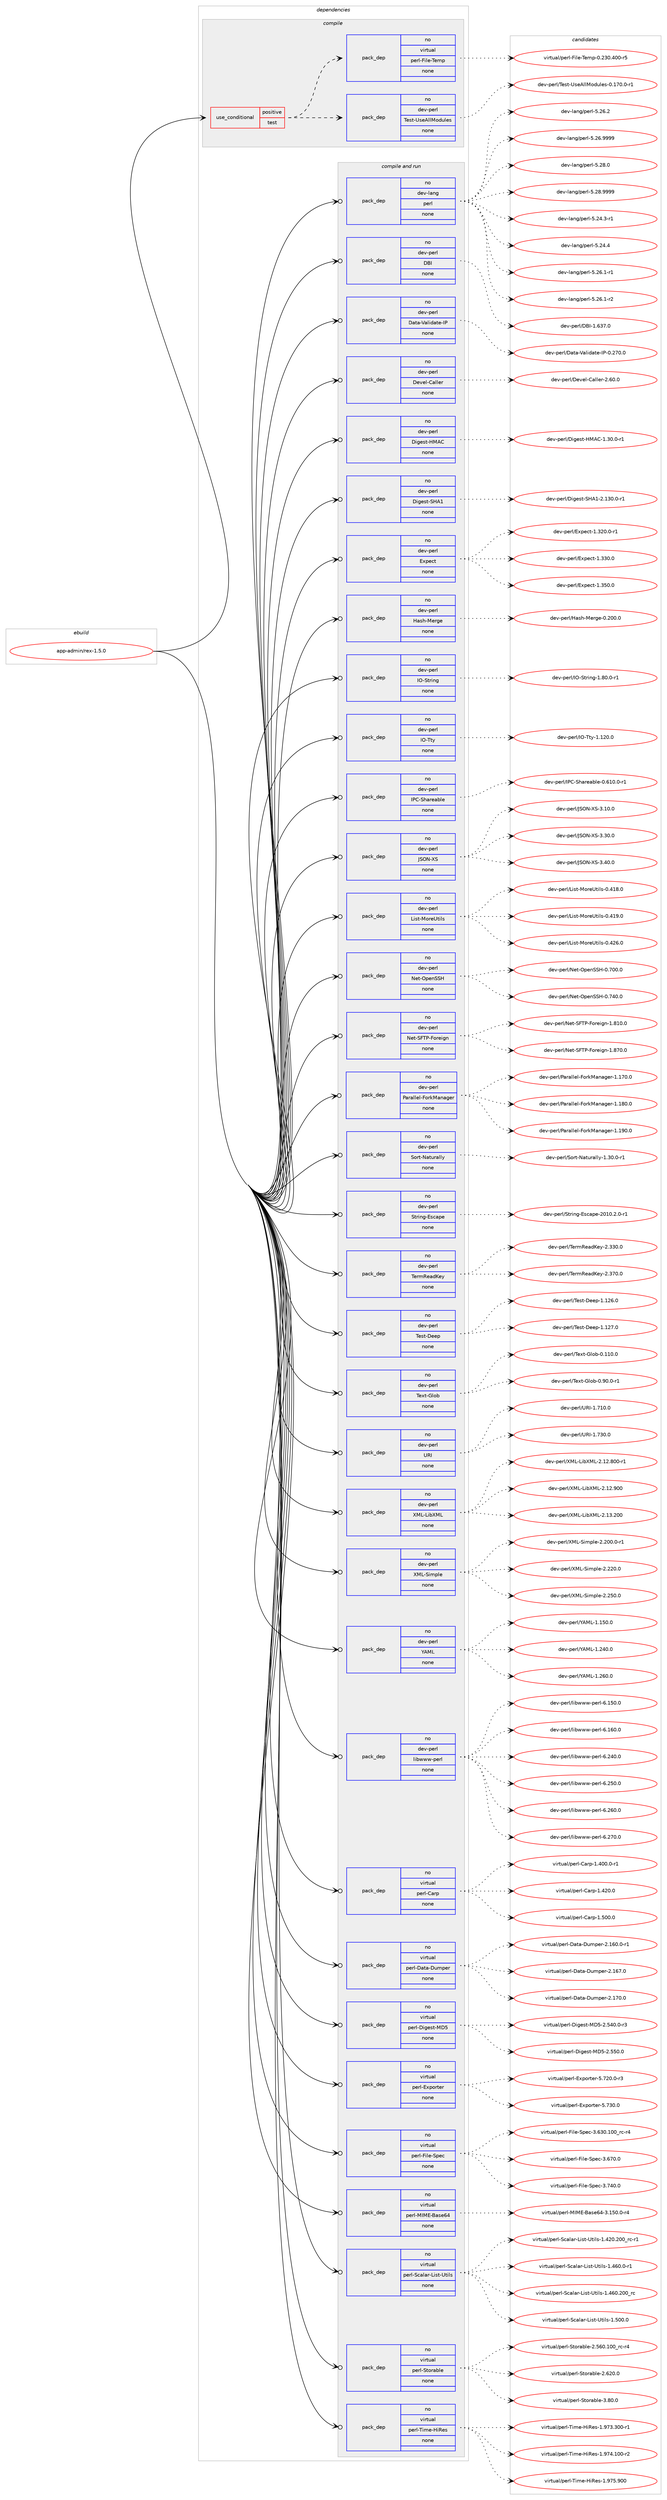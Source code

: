 digraph prolog {

# *************
# Graph options
# *************

newrank=true;
concentrate=true;
compound=true;
graph [rankdir=LR,fontname=Helvetica,fontsize=10,ranksep=1.5];#, ranksep=2.5, nodesep=0.2];
edge  [arrowhead=vee];
node  [fontname=Helvetica,fontsize=10];

# **********
# The ebuild
# **********

subgraph cluster_leftcol {
color=gray;
rank=same;
label=<<i>ebuild</i>>;
id [label="app-admin/rex-1.5.0", color=red, width=4, href="../app-admin/rex-1.5.0.svg"];
}

# ****************
# The dependencies
# ****************

subgraph cluster_midcol {
color=gray;
label=<<i>dependencies</i>>;
subgraph cluster_compile {
fillcolor="#eeeeee";
style=filled;
label=<<i>compile</i>>;
subgraph cond235 {
dependency1606 [label=<<TABLE BORDER="0" CELLBORDER="1" CELLSPACING="0" CELLPADDING="4"><TR><TD ROWSPAN="3" CELLPADDING="10">use_conditional</TD></TR><TR><TD>positive</TD></TR><TR><TD>test</TD></TR></TABLE>>, shape=none, color=red];
subgraph pack1299 {
dependency1607 [label=<<TABLE BORDER="0" CELLBORDER="1" CELLSPACING="0" CELLPADDING="4" WIDTH="220"><TR><TD ROWSPAN="6" CELLPADDING="30">pack_dep</TD></TR><TR><TD WIDTH="110">no</TD></TR><TR><TD>dev-perl</TD></TR><TR><TD>Test-UseAllModules</TD></TR><TR><TD>none</TD></TR><TR><TD></TD></TR></TABLE>>, shape=none, color=blue];
}
dependency1606:e -> dependency1607:w [weight=20,style="dashed",arrowhead="vee"];
subgraph pack1300 {
dependency1608 [label=<<TABLE BORDER="0" CELLBORDER="1" CELLSPACING="0" CELLPADDING="4" WIDTH="220"><TR><TD ROWSPAN="6" CELLPADDING="30">pack_dep</TD></TR><TR><TD WIDTH="110">no</TD></TR><TR><TD>virtual</TD></TR><TR><TD>perl-File-Temp</TD></TR><TR><TD>none</TD></TR><TR><TD></TD></TR></TABLE>>, shape=none, color=blue];
}
dependency1606:e -> dependency1608:w [weight=20,style="dashed",arrowhead="vee"];
}
id:e -> dependency1606:w [weight=20,style="solid",arrowhead="vee"];
}
subgraph cluster_compileandrun {
fillcolor="#eeeeee";
style=filled;
label=<<i>compile and run</i>>;
subgraph pack1301 {
dependency1609 [label=<<TABLE BORDER="0" CELLBORDER="1" CELLSPACING="0" CELLPADDING="4" WIDTH="220"><TR><TD ROWSPAN="6" CELLPADDING="30">pack_dep</TD></TR><TR><TD WIDTH="110">no</TD></TR><TR><TD>dev-lang</TD></TR><TR><TD>perl</TD></TR><TR><TD>none</TD></TR><TR><TD></TD></TR></TABLE>>, shape=none, color=blue];
}
id:e -> dependency1609:w [weight=20,style="solid",arrowhead="odotvee"];
subgraph pack1302 {
dependency1610 [label=<<TABLE BORDER="0" CELLBORDER="1" CELLSPACING="0" CELLPADDING="4" WIDTH="220"><TR><TD ROWSPAN="6" CELLPADDING="30">pack_dep</TD></TR><TR><TD WIDTH="110">no</TD></TR><TR><TD>dev-perl</TD></TR><TR><TD>DBI</TD></TR><TR><TD>none</TD></TR><TR><TD></TD></TR></TABLE>>, shape=none, color=blue];
}
id:e -> dependency1610:w [weight=20,style="solid",arrowhead="odotvee"];
subgraph pack1303 {
dependency1611 [label=<<TABLE BORDER="0" CELLBORDER="1" CELLSPACING="0" CELLPADDING="4" WIDTH="220"><TR><TD ROWSPAN="6" CELLPADDING="30">pack_dep</TD></TR><TR><TD WIDTH="110">no</TD></TR><TR><TD>dev-perl</TD></TR><TR><TD>Data-Validate-IP</TD></TR><TR><TD>none</TD></TR><TR><TD></TD></TR></TABLE>>, shape=none, color=blue];
}
id:e -> dependency1611:w [weight=20,style="solid",arrowhead="odotvee"];
subgraph pack1304 {
dependency1612 [label=<<TABLE BORDER="0" CELLBORDER="1" CELLSPACING="0" CELLPADDING="4" WIDTH="220"><TR><TD ROWSPAN="6" CELLPADDING="30">pack_dep</TD></TR><TR><TD WIDTH="110">no</TD></TR><TR><TD>dev-perl</TD></TR><TR><TD>Devel-Caller</TD></TR><TR><TD>none</TD></TR><TR><TD></TD></TR></TABLE>>, shape=none, color=blue];
}
id:e -> dependency1612:w [weight=20,style="solid",arrowhead="odotvee"];
subgraph pack1305 {
dependency1613 [label=<<TABLE BORDER="0" CELLBORDER="1" CELLSPACING="0" CELLPADDING="4" WIDTH="220"><TR><TD ROWSPAN="6" CELLPADDING="30">pack_dep</TD></TR><TR><TD WIDTH="110">no</TD></TR><TR><TD>dev-perl</TD></TR><TR><TD>Digest-HMAC</TD></TR><TR><TD>none</TD></TR><TR><TD></TD></TR></TABLE>>, shape=none, color=blue];
}
id:e -> dependency1613:w [weight=20,style="solid",arrowhead="odotvee"];
subgraph pack1306 {
dependency1614 [label=<<TABLE BORDER="0" CELLBORDER="1" CELLSPACING="0" CELLPADDING="4" WIDTH="220"><TR><TD ROWSPAN="6" CELLPADDING="30">pack_dep</TD></TR><TR><TD WIDTH="110">no</TD></TR><TR><TD>dev-perl</TD></TR><TR><TD>Digest-SHA1</TD></TR><TR><TD>none</TD></TR><TR><TD></TD></TR></TABLE>>, shape=none, color=blue];
}
id:e -> dependency1614:w [weight=20,style="solid",arrowhead="odotvee"];
subgraph pack1307 {
dependency1615 [label=<<TABLE BORDER="0" CELLBORDER="1" CELLSPACING="0" CELLPADDING="4" WIDTH="220"><TR><TD ROWSPAN="6" CELLPADDING="30">pack_dep</TD></TR><TR><TD WIDTH="110">no</TD></TR><TR><TD>dev-perl</TD></TR><TR><TD>Expect</TD></TR><TR><TD>none</TD></TR><TR><TD></TD></TR></TABLE>>, shape=none, color=blue];
}
id:e -> dependency1615:w [weight=20,style="solid",arrowhead="odotvee"];
subgraph pack1308 {
dependency1616 [label=<<TABLE BORDER="0" CELLBORDER="1" CELLSPACING="0" CELLPADDING="4" WIDTH="220"><TR><TD ROWSPAN="6" CELLPADDING="30">pack_dep</TD></TR><TR><TD WIDTH="110">no</TD></TR><TR><TD>dev-perl</TD></TR><TR><TD>Hash-Merge</TD></TR><TR><TD>none</TD></TR><TR><TD></TD></TR></TABLE>>, shape=none, color=blue];
}
id:e -> dependency1616:w [weight=20,style="solid",arrowhead="odotvee"];
subgraph pack1309 {
dependency1617 [label=<<TABLE BORDER="0" CELLBORDER="1" CELLSPACING="0" CELLPADDING="4" WIDTH="220"><TR><TD ROWSPAN="6" CELLPADDING="30">pack_dep</TD></TR><TR><TD WIDTH="110">no</TD></TR><TR><TD>dev-perl</TD></TR><TR><TD>IO-String</TD></TR><TR><TD>none</TD></TR><TR><TD></TD></TR></TABLE>>, shape=none, color=blue];
}
id:e -> dependency1617:w [weight=20,style="solid",arrowhead="odotvee"];
subgraph pack1310 {
dependency1618 [label=<<TABLE BORDER="0" CELLBORDER="1" CELLSPACING="0" CELLPADDING="4" WIDTH="220"><TR><TD ROWSPAN="6" CELLPADDING="30">pack_dep</TD></TR><TR><TD WIDTH="110">no</TD></TR><TR><TD>dev-perl</TD></TR><TR><TD>IO-Tty</TD></TR><TR><TD>none</TD></TR><TR><TD></TD></TR></TABLE>>, shape=none, color=blue];
}
id:e -> dependency1618:w [weight=20,style="solid",arrowhead="odotvee"];
subgraph pack1311 {
dependency1619 [label=<<TABLE BORDER="0" CELLBORDER="1" CELLSPACING="0" CELLPADDING="4" WIDTH="220"><TR><TD ROWSPAN="6" CELLPADDING="30">pack_dep</TD></TR><TR><TD WIDTH="110">no</TD></TR><TR><TD>dev-perl</TD></TR><TR><TD>IPC-Shareable</TD></TR><TR><TD>none</TD></TR><TR><TD></TD></TR></TABLE>>, shape=none, color=blue];
}
id:e -> dependency1619:w [weight=20,style="solid",arrowhead="odotvee"];
subgraph pack1312 {
dependency1620 [label=<<TABLE BORDER="0" CELLBORDER="1" CELLSPACING="0" CELLPADDING="4" WIDTH="220"><TR><TD ROWSPAN="6" CELLPADDING="30">pack_dep</TD></TR><TR><TD WIDTH="110">no</TD></TR><TR><TD>dev-perl</TD></TR><TR><TD>JSON-XS</TD></TR><TR><TD>none</TD></TR><TR><TD></TD></TR></TABLE>>, shape=none, color=blue];
}
id:e -> dependency1620:w [weight=20,style="solid",arrowhead="odotvee"];
subgraph pack1313 {
dependency1621 [label=<<TABLE BORDER="0" CELLBORDER="1" CELLSPACING="0" CELLPADDING="4" WIDTH="220"><TR><TD ROWSPAN="6" CELLPADDING="30">pack_dep</TD></TR><TR><TD WIDTH="110">no</TD></TR><TR><TD>dev-perl</TD></TR><TR><TD>List-MoreUtils</TD></TR><TR><TD>none</TD></TR><TR><TD></TD></TR></TABLE>>, shape=none, color=blue];
}
id:e -> dependency1621:w [weight=20,style="solid",arrowhead="odotvee"];
subgraph pack1314 {
dependency1622 [label=<<TABLE BORDER="0" CELLBORDER="1" CELLSPACING="0" CELLPADDING="4" WIDTH="220"><TR><TD ROWSPAN="6" CELLPADDING="30">pack_dep</TD></TR><TR><TD WIDTH="110">no</TD></TR><TR><TD>dev-perl</TD></TR><TR><TD>Net-OpenSSH</TD></TR><TR><TD>none</TD></TR><TR><TD></TD></TR></TABLE>>, shape=none, color=blue];
}
id:e -> dependency1622:w [weight=20,style="solid",arrowhead="odotvee"];
subgraph pack1315 {
dependency1623 [label=<<TABLE BORDER="0" CELLBORDER="1" CELLSPACING="0" CELLPADDING="4" WIDTH="220"><TR><TD ROWSPAN="6" CELLPADDING="30">pack_dep</TD></TR><TR><TD WIDTH="110">no</TD></TR><TR><TD>dev-perl</TD></TR><TR><TD>Net-SFTP-Foreign</TD></TR><TR><TD>none</TD></TR><TR><TD></TD></TR></TABLE>>, shape=none, color=blue];
}
id:e -> dependency1623:w [weight=20,style="solid",arrowhead="odotvee"];
subgraph pack1316 {
dependency1624 [label=<<TABLE BORDER="0" CELLBORDER="1" CELLSPACING="0" CELLPADDING="4" WIDTH="220"><TR><TD ROWSPAN="6" CELLPADDING="30">pack_dep</TD></TR><TR><TD WIDTH="110">no</TD></TR><TR><TD>dev-perl</TD></TR><TR><TD>Parallel-ForkManager</TD></TR><TR><TD>none</TD></TR><TR><TD></TD></TR></TABLE>>, shape=none, color=blue];
}
id:e -> dependency1624:w [weight=20,style="solid",arrowhead="odotvee"];
subgraph pack1317 {
dependency1625 [label=<<TABLE BORDER="0" CELLBORDER="1" CELLSPACING="0" CELLPADDING="4" WIDTH="220"><TR><TD ROWSPAN="6" CELLPADDING="30">pack_dep</TD></TR><TR><TD WIDTH="110">no</TD></TR><TR><TD>dev-perl</TD></TR><TR><TD>Sort-Naturally</TD></TR><TR><TD>none</TD></TR><TR><TD></TD></TR></TABLE>>, shape=none, color=blue];
}
id:e -> dependency1625:w [weight=20,style="solid",arrowhead="odotvee"];
subgraph pack1318 {
dependency1626 [label=<<TABLE BORDER="0" CELLBORDER="1" CELLSPACING="0" CELLPADDING="4" WIDTH="220"><TR><TD ROWSPAN="6" CELLPADDING="30">pack_dep</TD></TR><TR><TD WIDTH="110">no</TD></TR><TR><TD>dev-perl</TD></TR><TR><TD>String-Escape</TD></TR><TR><TD>none</TD></TR><TR><TD></TD></TR></TABLE>>, shape=none, color=blue];
}
id:e -> dependency1626:w [weight=20,style="solid",arrowhead="odotvee"];
subgraph pack1319 {
dependency1627 [label=<<TABLE BORDER="0" CELLBORDER="1" CELLSPACING="0" CELLPADDING="4" WIDTH="220"><TR><TD ROWSPAN="6" CELLPADDING="30">pack_dep</TD></TR><TR><TD WIDTH="110">no</TD></TR><TR><TD>dev-perl</TD></TR><TR><TD>TermReadKey</TD></TR><TR><TD>none</TD></TR><TR><TD></TD></TR></TABLE>>, shape=none, color=blue];
}
id:e -> dependency1627:w [weight=20,style="solid",arrowhead="odotvee"];
subgraph pack1320 {
dependency1628 [label=<<TABLE BORDER="0" CELLBORDER="1" CELLSPACING="0" CELLPADDING="4" WIDTH="220"><TR><TD ROWSPAN="6" CELLPADDING="30">pack_dep</TD></TR><TR><TD WIDTH="110">no</TD></TR><TR><TD>dev-perl</TD></TR><TR><TD>Test-Deep</TD></TR><TR><TD>none</TD></TR><TR><TD></TD></TR></TABLE>>, shape=none, color=blue];
}
id:e -> dependency1628:w [weight=20,style="solid",arrowhead="odotvee"];
subgraph pack1321 {
dependency1629 [label=<<TABLE BORDER="0" CELLBORDER="1" CELLSPACING="0" CELLPADDING="4" WIDTH="220"><TR><TD ROWSPAN="6" CELLPADDING="30">pack_dep</TD></TR><TR><TD WIDTH="110">no</TD></TR><TR><TD>dev-perl</TD></TR><TR><TD>Text-Glob</TD></TR><TR><TD>none</TD></TR><TR><TD></TD></TR></TABLE>>, shape=none, color=blue];
}
id:e -> dependency1629:w [weight=20,style="solid",arrowhead="odotvee"];
subgraph pack1322 {
dependency1630 [label=<<TABLE BORDER="0" CELLBORDER="1" CELLSPACING="0" CELLPADDING="4" WIDTH="220"><TR><TD ROWSPAN="6" CELLPADDING="30">pack_dep</TD></TR><TR><TD WIDTH="110">no</TD></TR><TR><TD>dev-perl</TD></TR><TR><TD>URI</TD></TR><TR><TD>none</TD></TR><TR><TD></TD></TR></TABLE>>, shape=none, color=blue];
}
id:e -> dependency1630:w [weight=20,style="solid",arrowhead="odotvee"];
subgraph pack1323 {
dependency1631 [label=<<TABLE BORDER="0" CELLBORDER="1" CELLSPACING="0" CELLPADDING="4" WIDTH="220"><TR><TD ROWSPAN="6" CELLPADDING="30">pack_dep</TD></TR><TR><TD WIDTH="110">no</TD></TR><TR><TD>dev-perl</TD></TR><TR><TD>XML-LibXML</TD></TR><TR><TD>none</TD></TR><TR><TD></TD></TR></TABLE>>, shape=none, color=blue];
}
id:e -> dependency1631:w [weight=20,style="solid",arrowhead="odotvee"];
subgraph pack1324 {
dependency1632 [label=<<TABLE BORDER="0" CELLBORDER="1" CELLSPACING="0" CELLPADDING="4" WIDTH="220"><TR><TD ROWSPAN="6" CELLPADDING="30">pack_dep</TD></TR><TR><TD WIDTH="110">no</TD></TR><TR><TD>dev-perl</TD></TR><TR><TD>XML-Simple</TD></TR><TR><TD>none</TD></TR><TR><TD></TD></TR></TABLE>>, shape=none, color=blue];
}
id:e -> dependency1632:w [weight=20,style="solid",arrowhead="odotvee"];
subgraph pack1325 {
dependency1633 [label=<<TABLE BORDER="0" CELLBORDER="1" CELLSPACING="0" CELLPADDING="4" WIDTH="220"><TR><TD ROWSPAN="6" CELLPADDING="30">pack_dep</TD></TR><TR><TD WIDTH="110">no</TD></TR><TR><TD>dev-perl</TD></TR><TR><TD>YAML</TD></TR><TR><TD>none</TD></TR><TR><TD></TD></TR></TABLE>>, shape=none, color=blue];
}
id:e -> dependency1633:w [weight=20,style="solid",arrowhead="odotvee"];
subgraph pack1326 {
dependency1634 [label=<<TABLE BORDER="0" CELLBORDER="1" CELLSPACING="0" CELLPADDING="4" WIDTH="220"><TR><TD ROWSPAN="6" CELLPADDING="30">pack_dep</TD></TR><TR><TD WIDTH="110">no</TD></TR><TR><TD>dev-perl</TD></TR><TR><TD>libwww-perl</TD></TR><TR><TD>none</TD></TR><TR><TD></TD></TR></TABLE>>, shape=none, color=blue];
}
id:e -> dependency1634:w [weight=20,style="solid",arrowhead="odotvee"];
subgraph pack1327 {
dependency1635 [label=<<TABLE BORDER="0" CELLBORDER="1" CELLSPACING="0" CELLPADDING="4" WIDTH="220"><TR><TD ROWSPAN="6" CELLPADDING="30">pack_dep</TD></TR><TR><TD WIDTH="110">no</TD></TR><TR><TD>virtual</TD></TR><TR><TD>perl-Carp</TD></TR><TR><TD>none</TD></TR><TR><TD></TD></TR></TABLE>>, shape=none, color=blue];
}
id:e -> dependency1635:w [weight=20,style="solid",arrowhead="odotvee"];
subgraph pack1328 {
dependency1636 [label=<<TABLE BORDER="0" CELLBORDER="1" CELLSPACING="0" CELLPADDING="4" WIDTH="220"><TR><TD ROWSPAN="6" CELLPADDING="30">pack_dep</TD></TR><TR><TD WIDTH="110">no</TD></TR><TR><TD>virtual</TD></TR><TR><TD>perl-Data-Dumper</TD></TR><TR><TD>none</TD></TR><TR><TD></TD></TR></TABLE>>, shape=none, color=blue];
}
id:e -> dependency1636:w [weight=20,style="solid",arrowhead="odotvee"];
subgraph pack1329 {
dependency1637 [label=<<TABLE BORDER="0" CELLBORDER="1" CELLSPACING="0" CELLPADDING="4" WIDTH="220"><TR><TD ROWSPAN="6" CELLPADDING="30">pack_dep</TD></TR><TR><TD WIDTH="110">no</TD></TR><TR><TD>virtual</TD></TR><TR><TD>perl-Digest-MD5</TD></TR><TR><TD>none</TD></TR><TR><TD></TD></TR></TABLE>>, shape=none, color=blue];
}
id:e -> dependency1637:w [weight=20,style="solid",arrowhead="odotvee"];
subgraph pack1330 {
dependency1638 [label=<<TABLE BORDER="0" CELLBORDER="1" CELLSPACING="0" CELLPADDING="4" WIDTH="220"><TR><TD ROWSPAN="6" CELLPADDING="30">pack_dep</TD></TR><TR><TD WIDTH="110">no</TD></TR><TR><TD>virtual</TD></TR><TR><TD>perl-Exporter</TD></TR><TR><TD>none</TD></TR><TR><TD></TD></TR></TABLE>>, shape=none, color=blue];
}
id:e -> dependency1638:w [weight=20,style="solid",arrowhead="odotvee"];
subgraph pack1331 {
dependency1639 [label=<<TABLE BORDER="0" CELLBORDER="1" CELLSPACING="0" CELLPADDING="4" WIDTH="220"><TR><TD ROWSPAN="6" CELLPADDING="30">pack_dep</TD></TR><TR><TD WIDTH="110">no</TD></TR><TR><TD>virtual</TD></TR><TR><TD>perl-File-Spec</TD></TR><TR><TD>none</TD></TR><TR><TD></TD></TR></TABLE>>, shape=none, color=blue];
}
id:e -> dependency1639:w [weight=20,style="solid",arrowhead="odotvee"];
subgraph pack1332 {
dependency1640 [label=<<TABLE BORDER="0" CELLBORDER="1" CELLSPACING="0" CELLPADDING="4" WIDTH="220"><TR><TD ROWSPAN="6" CELLPADDING="30">pack_dep</TD></TR><TR><TD WIDTH="110">no</TD></TR><TR><TD>virtual</TD></TR><TR><TD>perl-MIME-Base64</TD></TR><TR><TD>none</TD></TR><TR><TD></TD></TR></TABLE>>, shape=none, color=blue];
}
id:e -> dependency1640:w [weight=20,style="solid",arrowhead="odotvee"];
subgraph pack1333 {
dependency1641 [label=<<TABLE BORDER="0" CELLBORDER="1" CELLSPACING="0" CELLPADDING="4" WIDTH="220"><TR><TD ROWSPAN="6" CELLPADDING="30">pack_dep</TD></TR><TR><TD WIDTH="110">no</TD></TR><TR><TD>virtual</TD></TR><TR><TD>perl-Scalar-List-Utils</TD></TR><TR><TD>none</TD></TR><TR><TD></TD></TR></TABLE>>, shape=none, color=blue];
}
id:e -> dependency1641:w [weight=20,style="solid",arrowhead="odotvee"];
subgraph pack1334 {
dependency1642 [label=<<TABLE BORDER="0" CELLBORDER="1" CELLSPACING="0" CELLPADDING="4" WIDTH="220"><TR><TD ROWSPAN="6" CELLPADDING="30">pack_dep</TD></TR><TR><TD WIDTH="110">no</TD></TR><TR><TD>virtual</TD></TR><TR><TD>perl-Storable</TD></TR><TR><TD>none</TD></TR><TR><TD></TD></TR></TABLE>>, shape=none, color=blue];
}
id:e -> dependency1642:w [weight=20,style="solid",arrowhead="odotvee"];
subgraph pack1335 {
dependency1643 [label=<<TABLE BORDER="0" CELLBORDER="1" CELLSPACING="0" CELLPADDING="4" WIDTH="220"><TR><TD ROWSPAN="6" CELLPADDING="30">pack_dep</TD></TR><TR><TD WIDTH="110">no</TD></TR><TR><TD>virtual</TD></TR><TR><TD>perl-Time-HiRes</TD></TR><TR><TD>none</TD></TR><TR><TD></TD></TR></TABLE>>, shape=none, color=blue];
}
id:e -> dependency1643:w [weight=20,style="solid",arrowhead="odotvee"];
}
subgraph cluster_run {
fillcolor="#eeeeee";
style=filled;
label=<<i>run</i>>;
}
}

# **************
# The candidates
# **************

subgraph cluster_choices {
rank=same;
color=gray;
label=<<i>candidates</i>>;

subgraph choice1299 {
color=black;
nodesep=1;
choice1001011184511210111410847841011151164585115101651081087711110011710810111545484649554846484511449 [label="dev-perl/Test-UseAllModules-0.170.0-r1", color=red, width=4,href="../dev-perl/Test-UseAllModules-0.170.0-r1.svg"];
dependency1607:e -> choice1001011184511210111410847841011151164585115101651081087711110011710810111545484649554846484511449:w [style=dotted,weight="100"];
}
subgraph choice1300 {
color=black;
nodesep=1;
choice118105114116117971084711210111410845701051081014584101109112454846505148465248484511453 [label="virtual/perl-File-Temp-0.230.400-r5", color=red, width=4,href="../virtual/perl-File-Temp-0.230.400-r5.svg"];
dependency1608:e -> choice118105114116117971084711210111410845701051081014584101109112454846505148465248484511453:w [style=dotted,weight="100"];
}
subgraph choice1301 {
color=black;
nodesep=1;
choice100101118451089711010347112101114108455346505246514511449 [label="dev-lang/perl-5.24.3-r1", color=red, width=4,href="../dev-lang/perl-5.24.3-r1.svg"];
choice10010111845108971101034711210111410845534650524652 [label="dev-lang/perl-5.24.4", color=red, width=4,href="../dev-lang/perl-5.24.4.svg"];
choice100101118451089711010347112101114108455346505446494511449 [label="dev-lang/perl-5.26.1-r1", color=red, width=4,href="../dev-lang/perl-5.26.1-r1.svg"];
choice100101118451089711010347112101114108455346505446494511450 [label="dev-lang/perl-5.26.1-r2", color=red, width=4,href="../dev-lang/perl-5.26.1-r2.svg"];
choice10010111845108971101034711210111410845534650544650 [label="dev-lang/perl-5.26.2", color=red, width=4,href="../dev-lang/perl-5.26.2.svg"];
choice10010111845108971101034711210111410845534650544657575757 [label="dev-lang/perl-5.26.9999", color=red, width=4,href="../dev-lang/perl-5.26.9999.svg"];
choice10010111845108971101034711210111410845534650564648 [label="dev-lang/perl-5.28.0", color=red, width=4,href="../dev-lang/perl-5.28.0.svg"];
choice10010111845108971101034711210111410845534650564657575757 [label="dev-lang/perl-5.28.9999", color=red, width=4,href="../dev-lang/perl-5.28.9999.svg"];
dependency1609:e -> choice100101118451089711010347112101114108455346505246514511449:w [style=dotted,weight="100"];
dependency1609:e -> choice10010111845108971101034711210111410845534650524652:w [style=dotted,weight="100"];
dependency1609:e -> choice100101118451089711010347112101114108455346505446494511449:w [style=dotted,weight="100"];
dependency1609:e -> choice100101118451089711010347112101114108455346505446494511450:w [style=dotted,weight="100"];
dependency1609:e -> choice10010111845108971101034711210111410845534650544650:w [style=dotted,weight="100"];
dependency1609:e -> choice10010111845108971101034711210111410845534650544657575757:w [style=dotted,weight="100"];
dependency1609:e -> choice10010111845108971101034711210111410845534650564648:w [style=dotted,weight="100"];
dependency1609:e -> choice10010111845108971101034711210111410845534650564657575757:w [style=dotted,weight="100"];
}
subgraph choice1302 {
color=black;
nodesep=1;
choice10010111845112101114108476866734549465451554648 [label="dev-perl/DBI-1.637.0", color=red, width=4,href="../dev-perl/DBI-1.637.0.svg"];
dependency1610:e -> choice10010111845112101114108476866734549465451554648:w [style=dotted,weight="100"];
}
subgraph choice1303 {
color=black;
nodesep=1;
choice1001011184511210111410847689711697458697108105100971161014573804548465055484648 [label="dev-perl/Data-Validate-IP-0.270.0", color=red, width=4,href="../dev-perl/Data-Validate-IP-0.270.0.svg"];
dependency1611:e -> choice1001011184511210111410847689711697458697108105100971161014573804548465055484648:w [style=dotted,weight="100"];
}
subgraph choice1304 {
color=black;
nodesep=1;
choice10010111845112101114108476810111810110845679710810810111445504654484648 [label="dev-perl/Devel-Caller-2.60.0", color=red, width=4,href="../dev-perl/Devel-Caller-2.60.0.svg"];
dependency1612:e -> choice10010111845112101114108476810111810110845679710810810111445504654484648:w [style=dotted,weight="100"];
}
subgraph choice1305 {
color=black;
nodesep=1;
choice1001011184511210111410847681051031011151164572776567454946514846484511449 [label="dev-perl/Digest-HMAC-1.30.0-r1", color=red, width=4,href="../dev-perl/Digest-HMAC-1.30.0-r1.svg"];
dependency1613:e -> choice1001011184511210111410847681051031011151164572776567454946514846484511449:w [style=dotted,weight="100"];
}
subgraph choice1306 {
color=black;
nodesep=1;
choice100101118451121011141084768105103101115116458372654945504649514846484511449 [label="dev-perl/Digest-SHA1-2.130.0-r1", color=red, width=4,href="../dev-perl/Digest-SHA1-2.130.0-r1.svg"];
dependency1614:e -> choice100101118451121011141084768105103101115116458372654945504649514846484511449:w [style=dotted,weight="100"];
}
subgraph choice1307 {
color=black;
nodesep=1;
choice1001011184511210111410847691201121019911645494651504846484511449 [label="dev-perl/Expect-1.320.0-r1", color=red, width=4,href="../dev-perl/Expect-1.320.0-r1.svg"];
choice100101118451121011141084769120112101991164549465151484648 [label="dev-perl/Expect-1.330.0", color=red, width=4,href="../dev-perl/Expect-1.330.0.svg"];
choice100101118451121011141084769120112101991164549465153484648 [label="dev-perl/Expect-1.350.0", color=red, width=4,href="../dev-perl/Expect-1.350.0.svg"];
dependency1615:e -> choice1001011184511210111410847691201121019911645494651504846484511449:w [style=dotted,weight="100"];
dependency1615:e -> choice100101118451121011141084769120112101991164549465151484648:w [style=dotted,weight="100"];
dependency1615:e -> choice100101118451121011141084769120112101991164549465153484648:w [style=dotted,weight="100"];
}
subgraph choice1308 {
color=black;
nodesep=1;
choice1001011184511210111410847729711510445771011141031014548465048484648 [label="dev-perl/Hash-Merge-0.200.0", color=red, width=4,href="../dev-perl/Hash-Merge-0.200.0.svg"];
dependency1616:e -> choice1001011184511210111410847729711510445771011141031014548465048484648:w [style=dotted,weight="100"];
}
subgraph choice1309 {
color=black;
nodesep=1;
choice100101118451121011141084773794583116114105110103454946564846484511449 [label="dev-perl/IO-String-1.80.0-r1", color=red, width=4,href="../dev-perl/IO-String-1.80.0-r1.svg"];
dependency1617:e -> choice100101118451121011141084773794583116114105110103454946564846484511449:w [style=dotted,weight="100"];
}
subgraph choice1310 {
color=black;
nodesep=1;
choice1001011184511210111410847737945841161214549464950484648 [label="dev-perl/IO-Tty-1.120.0", color=red, width=4,href="../dev-perl/IO-Tty-1.120.0.svg"];
dependency1618:e -> choice1001011184511210111410847737945841161214549464950484648:w [style=dotted,weight="100"];
}
subgraph choice1311 {
color=black;
nodesep=1;
choice1001011184511210111410847738067458310497114101979810810145484654494846484511449 [label="dev-perl/IPC-Shareable-0.610.0-r1", color=red, width=4,href="../dev-perl/IPC-Shareable-0.610.0-r1.svg"];
dependency1619:e -> choice1001011184511210111410847738067458310497114101979810810145484654494846484511449:w [style=dotted,weight="100"];
}
subgraph choice1312 {
color=black;
nodesep=1;
choice10010111845112101114108477483797845888345514649484648 [label="dev-perl/JSON-XS-3.10.0", color=red, width=4,href="../dev-perl/JSON-XS-3.10.0.svg"];
choice10010111845112101114108477483797845888345514651484648 [label="dev-perl/JSON-XS-3.30.0", color=red, width=4,href="../dev-perl/JSON-XS-3.30.0.svg"];
choice10010111845112101114108477483797845888345514652484648 [label="dev-perl/JSON-XS-3.40.0", color=red, width=4,href="../dev-perl/JSON-XS-3.40.0.svg"];
dependency1620:e -> choice10010111845112101114108477483797845888345514649484648:w [style=dotted,weight="100"];
dependency1620:e -> choice10010111845112101114108477483797845888345514651484648:w [style=dotted,weight="100"];
dependency1620:e -> choice10010111845112101114108477483797845888345514652484648:w [style=dotted,weight="100"];
}
subgraph choice1313 {
color=black;
nodesep=1;
choice1001011184511210111410847761051151164577111114101851161051081154548465249564648 [label="dev-perl/List-MoreUtils-0.418.0", color=red, width=4,href="../dev-perl/List-MoreUtils-0.418.0.svg"];
choice1001011184511210111410847761051151164577111114101851161051081154548465249574648 [label="dev-perl/List-MoreUtils-0.419.0", color=red, width=4,href="../dev-perl/List-MoreUtils-0.419.0.svg"];
choice1001011184511210111410847761051151164577111114101851161051081154548465250544648 [label="dev-perl/List-MoreUtils-0.426.0", color=red, width=4,href="../dev-perl/List-MoreUtils-0.426.0.svg"];
dependency1621:e -> choice1001011184511210111410847761051151164577111114101851161051081154548465249564648:w [style=dotted,weight="100"];
dependency1621:e -> choice1001011184511210111410847761051151164577111114101851161051081154548465249574648:w [style=dotted,weight="100"];
dependency1621:e -> choice1001011184511210111410847761051151164577111114101851161051081154548465250544648:w [style=dotted,weight="100"];
}
subgraph choice1314 {
color=black;
nodesep=1;
choice10010111845112101114108477810111645791121011108383724548465548484648 [label="dev-perl/Net-OpenSSH-0.700.0", color=red, width=4,href="../dev-perl/Net-OpenSSH-0.700.0.svg"];
choice10010111845112101114108477810111645791121011108383724548465552484648 [label="dev-perl/Net-OpenSSH-0.740.0", color=red, width=4,href="../dev-perl/Net-OpenSSH-0.740.0.svg"];
dependency1622:e -> choice10010111845112101114108477810111645791121011108383724548465548484648:w [style=dotted,weight="100"];
dependency1622:e -> choice10010111845112101114108477810111645791121011108383724548465552484648:w [style=dotted,weight="100"];
}
subgraph choice1315 {
color=black;
nodesep=1;
choice100101118451121011141084778101116458370848045701111141011051031104549465649484648 [label="dev-perl/Net-SFTP-Foreign-1.810.0", color=red, width=4,href="../dev-perl/Net-SFTP-Foreign-1.810.0.svg"];
choice100101118451121011141084778101116458370848045701111141011051031104549465655484648 [label="dev-perl/Net-SFTP-Foreign-1.870.0", color=red, width=4,href="../dev-perl/Net-SFTP-Foreign-1.870.0.svg"];
dependency1623:e -> choice100101118451121011141084778101116458370848045701111141011051031104549465649484648:w [style=dotted,weight="100"];
dependency1623:e -> choice100101118451121011141084778101116458370848045701111141011051031104549465655484648:w [style=dotted,weight="100"];
}
subgraph choice1316 {
color=black;
nodesep=1;
choice100101118451121011141084780971149710810810110845701111141077797110971031011144549464955484648 [label="dev-perl/Parallel-ForkManager-1.170.0", color=red, width=4,href="../dev-perl/Parallel-ForkManager-1.170.0.svg"];
choice100101118451121011141084780971149710810810110845701111141077797110971031011144549464956484648 [label="dev-perl/Parallel-ForkManager-1.180.0", color=red, width=4,href="../dev-perl/Parallel-ForkManager-1.180.0.svg"];
choice100101118451121011141084780971149710810810110845701111141077797110971031011144549464957484648 [label="dev-perl/Parallel-ForkManager-1.190.0", color=red, width=4,href="../dev-perl/Parallel-ForkManager-1.190.0.svg"];
dependency1624:e -> choice100101118451121011141084780971149710810810110845701111141077797110971031011144549464955484648:w [style=dotted,weight="100"];
dependency1624:e -> choice100101118451121011141084780971149710810810110845701111141077797110971031011144549464956484648:w [style=dotted,weight="100"];
dependency1624:e -> choice100101118451121011141084780971149710810810110845701111141077797110971031011144549464957484648:w [style=dotted,weight="100"];
}
subgraph choice1317 {
color=black;
nodesep=1;
choice10010111845112101114108478311111411645789711611711497108108121454946514846484511449 [label="dev-perl/Sort-Naturally-1.30.0-r1", color=red, width=4,href="../dev-perl/Sort-Naturally-1.30.0-r1.svg"];
dependency1625:e -> choice10010111845112101114108478311111411645789711611711497108108121454946514846484511449:w [style=dotted,weight="100"];
}
subgraph choice1318 {
color=black;
nodesep=1;
choice100101118451121011141084783116114105110103456911599971121014550484948465046484511449 [label="dev-perl/String-Escape-2010.2.0-r1", color=red, width=4,href="../dev-perl/String-Escape-2010.2.0-r1.svg"];
dependency1626:e -> choice100101118451121011141084783116114105110103456911599971121014550484948465046484511449:w [style=dotted,weight="100"];
}
subgraph choice1319 {
color=black;
nodesep=1;
choice1001011184511210111410847841011141098210197100751011214550465151484648 [label="dev-perl/TermReadKey-2.330.0", color=red, width=4,href="../dev-perl/TermReadKey-2.330.0.svg"];
choice1001011184511210111410847841011141098210197100751011214550465155484648 [label="dev-perl/TermReadKey-2.370.0", color=red, width=4,href="../dev-perl/TermReadKey-2.370.0.svg"];
dependency1627:e -> choice1001011184511210111410847841011141098210197100751011214550465151484648:w [style=dotted,weight="100"];
dependency1627:e -> choice1001011184511210111410847841011141098210197100751011214550465155484648:w [style=dotted,weight="100"];
}
subgraph choice1320 {
color=black;
nodesep=1;
choice10010111845112101114108478410111511645681011011124549464950544648 [label="dev-perl/Test-Deep-1.126.0", color=red, width=4,href="../dev-perl/Test-Deep-1.126.0.svg"];
choice10010111845112101114108478410111511645681011011124549464950554648 [label="dev-perl/Test-Deep-1.127.0", color=red, width=4,href="../dev-perl/Test-Deep-1.127.0.svg"];
dependency1628:e -> choice10010111845112101114108478410111511645681011011124549464950544648:w [style=dotted,weight="100"];
dependency1628:e -> choice10010111845112101114108478410111511645681011011124549464950554648:w [style=dotted,weight="100"];
}
subgraph choice1321 {
color=black;
nodesep=1;
choice1001011184511210111410847841011201164571108111984548464949484648 [label="dev-perl/Text-Glob-0.110.0", color=red, width=4,href="../dev-perl/Text-Glob-0.110.0.svg"];
choice100101118451121011141084784101120116457110811198454846574846484511449 [label="dev-perl/Text-Glob-0.90.0-r1", color=red, width=4,href="../dev-perl/Text-Glob-0.90.0-r1.svg"];
dependency1629:e -> choice1001011184511210111410847841011201164571108111984548464949484648:w [style=dotted,weight="100"];
dependency1629:e -> choice100101118451121011141084784101120116457110811198454846574846484511449:w [style=dotted,weight="100"];
}
subgraph choice1322 {
color=black;
nodesep=1;
choice10010111845112101114108478582734549465549484648 [label="dev-perl/URI-1.710.0", color=red, width=4,href="../dev-perl/URI-1.710.0.svg"];
choice10010111845112101114108478582734549465551484648 [label="dev-perl/URI-1.730.0", color=red, width=4,href="../dev-perl/URI-1.730.0.svg"];
dependency1630:e -> choice10010111845112101114108478582734549465549484648:w [style=dotted,weight="100"];
dependency1630:e -> choice10010111845112101114108478582734549465551484648:w [style=dotted,weight="100"];
}
subgraph choice1323 {
color=black;
nodesep=1;
choice10010111845112101114108478877764576105988877764550464950465648484511449 [label="dev-perl/XML-LibXML-2.12.800-r1", color=red, width=4,href="../dev-perl/XML-LibXML-2.12.800-r1.svg"];
choice1001011184511210111410847887776457610598887776455046495046574848 [label="dev-perl/XML-LibXML-2.12.900", color=red, width=4,href="../dev-perl/XML-LibXML-2.12.900.svg"];
choice1001011184511210111410847887776457610598887776455046495146504848 [label="dev-perl/XML-LibXML-2.13.200", color=red, width=4,href="../dev-perl/XML-LibXML-2.13.200.svg"];
dependency1631:e -> choice10010111845112101114108478877764576105988877764550464950465648484511449:w [style=dotted,weight="100"];
dependency1631:e -> choice1001011184511210111410847887776457610598887776455046495046574848:w [style=dotted,weight="100"];
dependency1631:e -> choice1001011184511210111410847887776457610598887776455046495146504848:w [style=dotted,weight="100"];
}
subgraph choice1324 {
color=black;
nodesep=1;
choice1001011184511210111410847887776458310510911210810145504650484846484511449 [label="dev-perl/XML-Simple-2.200.0-r1", color=red, width=4,href="../dev-perl/XML-Simple-2.200.0-r1.svg"];
choice100101118451121011141084788777645831051091121081014550465050484648 [label="dev-perl/XML-Simple-2.220.0", color=red, width=4,href="../dev-perl/XML-Simple-2.220.0.svg"];
choice100101118451121011141084788777645831051091121081014550465053484648 [label="dev-perl/XML-Simple-2.250.0", color=red, width=4,href="../dev-perl/XML-Simple-2.250.0.svg"];
dependency1632:e -> choice1001011184511210111410847887776458310510911210810145504650484846484511449:w [style=dotted,weight="100"];
dependency1632:e -> choice100101118451121011141084788777645831051091121081014550465050484648:w [style=dotted,weight="100"];
dependency1632:e -> choice100101118451121011141084788777645831051091121081014550465053484648:w [style=dotted,weight="100"];
}
subgraph choice1325 {
color=black;
nodesep=1;
choice1001011184511210111410847896577764549464953484648 [label="dev-perl/YAML-1.150.0", color=red, width=4,href="../dev-perl/YAML-1.150.0.svg"];
choice1001011184511210111410847896577764549465052484648 [label="dev-perl/YAML-1.240.0", color=red, width=4,href="../dev-perl/YAML-1.240.0.svg"];
choice1001011184511210111410847896577764549465054484648 [label="dev-perl/YAML-1.260.0", color=red, width=4,href="../dev-perl/YAML-1.260.0.svg"];
dependency1633:e -> choice1001011184511210111410847896577764549464953484648:w [style=dotted,weight="100"];
dependency1633:e -> choice1001011184511210111410847896577764549465052484648:w [style=dotted,weight="100"];
dependency1633:e -> choice1001011184511210111410847896577764549465054484648:w [style=dotted,weight="100"];
}
subgraph choice1326 {
color=black;
nodesep=1;
choice100101118451121011141084710810598119119119451121011141084554464953484648 [label="dev-perl/libwww-perl-6.150.0", color=red, width=4,href="../dev-perl/libwww-perl-6.150.0.svg"];
choice100101118451121011141084710810598119119119451121011141084554464954484648 [label="dev-perl/libwww-perl-6.160.0", color=red, width=4,href="../dev-perl/libwww-perl-6.160.0.svg"];
choice100101118451121011141084710810598119119119451121011141084554465052484648 [label="dev-perl/libwww-perl-6.240.0", color=red, width=4,href="../dev-perl/libwww-perl-6.240.0.svg"];
choice100101118451121011141084710810598119119119451121011141084554465053484648 [label="dev-perl/libwww-perl-6.250.0", color=red, width=4,href="../dev-perl/libwww-perl-6.250.0.svg"];
choice100101118451121011141084710810598119119119451121011141084554465054484648 [label="dev-perl/libwww-perl-6.260.0", color=red, width=4,href="../dev-perl/libwww-perl-6.260.0.svg"];
choice100101118451121011141084710810598119119119451121011141084554465055484648 [label="dev-perl/libwww-perl-6.270.0", color=red, width=4,href="../dev-perl/libwww-perl-6.270.0.svg"];
dependency1634:e -> choice100101118451121011141084710810598119119119451121011141084554464953484648:w [style=dotted,weight="100"];
dependency1634:e -> choice100101118451121011141084710810598119119119451121011141084554464954484648:w [style=dotted,weight="100"];
dependency1634:e -> choice100101118451121011141084710810598119119119451121011141084554465052484648:w [style=dotted,weight="100"];
dependency1634:e -> choice100101118451121011141084710810598119119119451121011141084554465053484648:w [style=dotted,weight="100"];
dependency1634:e -> choice100101118451121011141084710810598119119119451121011141084554465054484648:w [style=dotted,weight="100"];
dependency1634:e -> choice100101118451121011141084710810598119119119451121011141084554465055484648:w [style=dotted,weight="100"];
}
subgraph choice1327 {
color=black;
nodesep=1;
choice118105114116117971084711210111410845679711411245494652484846484511449 [label="virtual/perl-Carp-1.400.0-r1", color=red, width=4,href="../virtual/perl-Carp-1.400.0-r1.svg"];
choice11810511411611797108471121011141084567971141124549465250484648 [label="virtual/perl-Carp-1.420.0", color=red, width=4,href="../virtual/perl-Carp-1.420.0.svg"];
choice11810511411611797108471121011141084567971141124549465348484648 [label="virtual/perl-Carp-1.500.0", color=red, width=4,href="../virtual/perl-Carp-1.500.0.svg"];
dependency1635:e -> choice118105114116117971084711210111410845679711411245494652484846484511449:w [style=dotted,weight="100"];
dependency1635:e -> choice11810511411611797108471121011141084567971141124549465250484648:w [style=dotted,weight="100"];
dependency1635:e -> choice11810511411611797108471121011141084567971141124549465348484648:w [style=dotted,weight="100"];
}
subgraph choice1328 {
color=black;
nodesep=1;
choice118105114116117971084711210111410845689711697456811710911210111445504649544846484511449 [label="virtual/perl-Data-Dumper-2.160.0-r1", color=red, width=4,href="../virtual/perl-Data-Dumper-2.160.0-r1.svg"];
choice11810511411611797108471121011141084568971169745681171091121011144550464954554648 [label="virtual/perl-Data-Dumper-2.167.0", color=red, width=4,href="../virtual/perl-Data-Dumper-2.167.0.svg"];
choice11810511411611797108471121011141084568971169745681171091121011144550464955484648 [label="virtual/perl-Data-Dumper-2.170.0", color=red, width=4,href="../virtual/perl-Data-Dumper-2.170.0.svg"];
dependency1636:e -> choice118105114116117971084711210111410845689711697456811710911210111445504649544846484511449:w [style=dotted,weight="100"];
dependency1636:e -> choice11810511411611797108471121011141084568971169745681171091121011144550464954554648:w [style=dotted,weight="100"];
dependency1636:e -> choice11810511411611797108471121011141084568971169745681171091121011144550464955484648:w [style=dotted,weight="100"];
}
subgraph choice1329 {
color=black;
nodesep=1;
choice118105114116117971084711210111410845681051031011151164577685345504653524846484511451 [label="virtual/perl-Digest-MD5-2.540.0-r3", color=red, width=4,href="../virtual/perl-Digest-MD5-2.540.0-r3.svg"];
choice11810511411611797108471121011141084568105103101115116457768534550465353484648 [label="virtual/perl-Digest-MD5-2.550.0", color=red, width=4,href="../virtual/perl-Digest-MD5-2.550.0.svg"];
dependency1637:e -> choice118105114116117971084711210111410845681051031011151164577685345504653524846484511451:w [style=dotted,weight="100"];
dependency1637:e -> choice11810511411611797108471121011141084568105103101115116457768534550465353484648:w [style=dotted,weight="100"];
}
subgraph choice1330 {
color=black;
nodesep=1;
choice1181051141161179710847112101114108456912011211111411610111445534655504846484511451 [label="virtual/perl-Exporter-5.720.0-r3", color=red, width=4,href="../virtual/perl-Exporter-5.720.0-r3.svg"];
choice118105114116117971084711210111410845691201121111141161011144553465551484648 [label="virtual/perl-Exporter-5.730.0", color=red, width=4,href="../virtual/perl-Exporter-5.730.0.svg"];
dependency1638:e -> choice1181051141161179710847112101114108456912011211111411610111445534655504846484511451:w [style=dotted,weight="100"];
dependency1638:e -> choice118105114116117971084711210111410845691201121111141161011144553465551484648:w [style=dotted,weight="100"];
}
subgraph choice1331 {
color=black;
nodesep=1;
choice118105114116117971084711210111410845701051081014583112101994551465451484649484895114994511452 [label="virtual/perl-File-Spec-3.630.100_rc-r4", color=red, width=4,href="../virtual/perl-File-Spec-3.630.100_rc-r4.svg"];
choice118105114116117971084711210111410845701051081014583112101994551465455484648 [label="virtual/perl-File-Spec-3.670.0", color=red, width=4,href="../virtual/perl-File-Spec-3.670.0.svg"];
choice118105114116117971084711210111410845701051081014583112101994551465552484648 [label="virtual/perl-File-Spec-3.740.0", color=red, width=4,href="../virtual/perl-File-Spec-3.740.0.svg"];
dependency1639:e -> choice118105114116117971084711210111410845701051081014583112101994551465451484649484895114994511452:w [style=dotted,weight="100"];
dependency1639:e -> choice118105114116117971084711210111410845701051081014583112101994551465455484648:w [style=dotted,weight="100"];
dependency1639:e -> choice118105114116117971084711210111410845701051081014583112101994551465552484648:w [style=dotted,weight="100"];
}
subgraph choice1332 {
color=black;
nodesep=1;
choice11810511411611797108471121011141084577737769456697115101545245514649534846484511452 [label="virtual/perl-MIME-Base64-3.150.0-r4", color=red, width=4,href="../virtual/perl-MIME-Base64-3.150.0-r4.svg"];
dependency1640:e -> choice11810511411611797108471121011141084577737769456697115101545245514649534846484511452:w [style=dotted,weight="100"];
}
subgraph choice1333 {
color=black;
nodesep=1;
choice11810511411611797108471121011141084583999710897114457610511511645851161051081154549465250484650484895114994511449 [label="virtual/perl-Scalar-List-Utils-1.420.200_rc-r1", color=red, width=4,href="../virtual/perl-Scalar-List-Utils-1.420.200_rc-r1.svg"];
choice118105114116117971084711210111410845839997108971144576105115116458511610510811545494652544846484511449 [label="virtual/perl-Scalar-List-Utils-1.460.0-r1", color=red, width=4,href="../virtual/perl-Scalar-List-Utils-1.460.0-r1.svg"];
choice1181051141161179710847112101114108458399971089711445761051151164585116105108115454946525448465048489511499 [label="virtual/perl-Scalar-List-Utils-1.460.200_rc", color=red, width=4,href="../virtual/perl-Scalar-List-Utils-1.460.200_rc.svg"];
choice11810511411611797108471121011141084583999710897114457610511511645851161051081154549465348484648 [label="virtual/perl-Scalar-List-Utils-1.500.0", color=red, width=4,href="../virtual/perl-Scalar-List-Utils-1.500.0.svg"];
dependency1641:e -> choice11810511411611797108471121011141084583999710897114457610511511645851161051081154549465250484650484895114994511449:w [style=dotted,weight="100"];
dependency1641:e -> choice118105114116117971084711210111410845839997108971144576105115116458511610510811545494652544846484511449:w [style=dotted,weight="100"];
dependency1641:e -> choice1181051141161179710847112101114108458399971089711445761051151164585116105108115454946525448465048489511499:w [style=dotted,weight="100"];
dependency1641:e -> choice11810511411611797108471121011141084583999710897114457610511511645851161051081154549465348484648:w [style=dotted,weight="100"];
}
subgraph choice1334 {
color=black;
nodesep=1;
choice1181051141161179710847112101114108458311611111497981081014550465354484649484895114994511452 [label="virtual/perl-Storable-2.560.100_rc-r4", color=red, width=4,href="../virtual/perl-Storable-2.560.100_rc-r4.svg"];
choice1181051141161179710847112101114108458311611111497981081014550465450484648 [label="virtual/perl-Storable-2.620.0", color=red, width=4,href="../virtual/perl-Storable-2.620.0.svg"];
choice11810511411611797108471121011141084583116111114979810810145514656484648 [label="virtual/perl-Storable-3.80.0", color=red, width=4,href="../virtual/perl-Storable-3.80.0.svg"];
dependency1642:e -> choice1181051141161179710847112101114108458311611111497981081014550465354484649484895114994511452:w [style=dotted,weight="100"];
dependency1642:e -> choice1181051141161179710847112101114108458311611111497981081014550465450484648:w [style=dotted,weight="100"];
dependency1642:e -> choice11810511411611797108471121011141084583116111114979810810145514656484648:w [style=dotted,weight="100"];
}
subgraph choice1335 {
color=black;
nodesep=1;
choice11810511411611797108471121011141084584105109101457210582101115454946575551465148484511449 [label="virtual/perl-Time-HiRes-1.973.300-r1", color=red, width=4,href="../virtual/perl-Time-HiRes-1.973.300-r1.svg"];
choice11810511411611797108471121011141084584105109101457210582101115454946575552464948484511450 [label="virtual/perl-Time-HiRes-1.974.100-r2", color=red, width=4,href="../virtual/perl-Time-HiRes-1.974.100-r2.svg"];
choice1181051141161179710847112101114108458410510910145721058210111545494657555346574848 [label="virtual/perl-Time-HiRes-1.975.900", color=red, width=4,href="../virtual/perl-Time-HiRes-1.975.900.svg"];
dependency1643:e -> choice11810511411611797108471121011141084584105109101457210582101115454946575551465148484511449:w [style=dotted,weight="100"];
dependency1643:e -> choice11810511411611797108471121011141084584105109101457210582101115454946575552464948484511450:w [style=dotted,weight="100"];
dependency1643:e -> choice1181051141161179710847112101114108458410510910145721058210111545494657555346574848:w [style=dotted,weight="100"];
}
}

}
